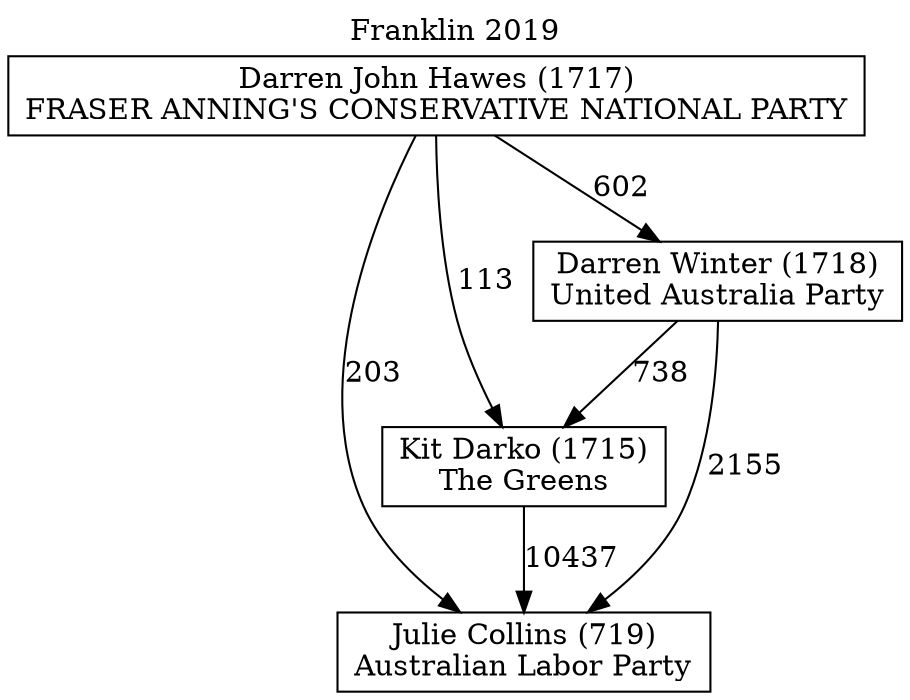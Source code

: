 // House preference flow
digraph "Julie Collins (719)_Franklin_2019" {
	graph [label="Franklin 2019" labelloc=t mclimit=10]
	node [shape=box]
	"Julie Collins (719)" [label="Julie Collins (719)
Australian Labor Party"]
	"Kit Darko (1715)" [label="Kit Darko (1715)
The Greens"]
	"Darren Winter (1718)" [label="Darren Winter (1718)
United Australia Party"]
	"Darren John Hawes (1717)" [label="Darren John Hawes (1717)
FRASER ANNING'S CONSERVATIVE NATIONAL PARTY"]
	"Kit Darko (1715)" -> "Julie Collins (719)" [label=10437]
	"Darren Winter (1718)" -> "Kit Darko (1715)" [label=738]
	"Darren John Hawes (1717)" -> "Darren Winter (1718)" [label=602]
	"Darren Winter (1718)" -> "Julie Collins (719)" [label=2155]
	"Darren John Hawes (1717)" -> "Julie Collins (719)" [label=203]
	"Darren John Hawes (1717)" -> "Kit Darko (1715)" [label=113]
}
